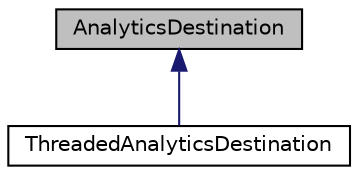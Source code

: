 digraph "AnalyticsDestination"
{
  bgcolor="transparent";
  edge [fontname="Helvetica",fontsize="10",labelfontname="Helvetica",labelfontsize="10"];
  node [fontname="Helvetica",fontsize="10",shape=record];
  Node0 [label="AnalyticsDestination",height=0.2,width=0.4,color="black", fillcolor="grey75", style="filled", fontcolor="black"];
  Node0 -> Node1 [dir="back",color="midnightblue",fontsize="10",style="solid",fontname="Helvetica"];
  Node1 [label="ThreadedAnalyticsDestination",height=0.2,width=0.4,color="black",URL="$classThreadedAnalyticsDestination.html",tooltip="A base class for dispatching analytics events on a dedicated thread. "];
}

